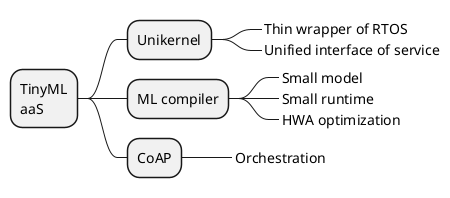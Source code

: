 @startmindmap

* TinyML\naaS
** Unikernel
***_ Thin wrapper of RTOS
***_ Unified interface of service
** ML compiler
***_ Small model
***_ Small runtime
***_ HWA optimization
** CoAP
***_ Orchestration

@endmindmap
